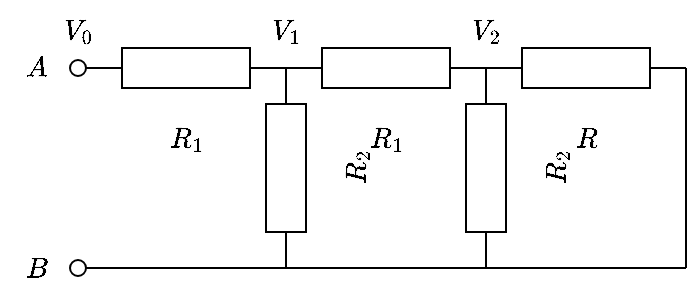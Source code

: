 <mxfile version="18.1.3" type="device"><diagram id="_0CKEwZX5Vqr4jONf-p2" name="Page-1"><mxGraphModel dx="507" dy="411" grid="1" gridSize="10" guides="1" tooltips="1" connect="1" arrows="1" fold="1" page="1" pageScale="1" pageWidth="827" pageHeight="1169" math="1" shadow="0"><root><mxCell id="0"/><mxCell id="1" parent="0"/><mxCell id="A672t0yAwzcUAtvKQA1J-1" value="$$R_1$$" style="pointerEvents=1;verticalLabelPosition=bottom;shadow=0;dashed=0;align=center;html=1;verticalAlign=top;shape=mxgraph.electrical.resistors.resistor_1;" parent="1" vertex="1"><mxGeometry x="190" y="170" width="100" height="20" as="geometry"/></mxCell><mxCell id="A672t0yAwzcUAtvKQA1J-2" value="$$R_2$$" style="pointerEvents=1;verticalLabelPosition=bottom;shadow=0;dashed=0;align=center;html=1;verticalAlign=top;shape=mxgraph.electrical.resistors.resistor_1;rotation=-90;" parent="1" vertex="1"><mxGeometry x="240" y="220" width="100" height="20" as="geometry"/></mxCell><mxCell id="A672t0yAwzcUAtvKQA1J-5" value="$$R$$" style="pointerEvents=1;verticalLabelPosition=bottom;shadow=0;dashed=0;align=center;html=1;verticalAlign=top;shape=mxgraph.electrical.resistors.resistor_1;" parent="1" vertex="1"><mxGeometry x="390" y="170" width="100" height="20" as="geometry"/></mxCell><mxCell id="A672t0yAwzcUAtvKQA1J-7" value="" style="endArrow=none;html=1;rounded=0;entryX=0;entryY=0.5;entryDx=0;entryDy=0;entryPerimeter=0;exitX=0;exitY=0.5;exitDx=0;exitDy=0;exitPerimeter=0;" parent="1" source="A672t0yAwzcUAtvKQA1J-2" edge="1"><mxGeometry width="50" height="50" relative="1" as="geometry"><mxPoint x="390" y="280" as="sourcePoint"/><mxPoint x="490" y="280" as="targetPoint"/></mxGeometry></mxCell><mxCell id="A672t0yAwzcUAtvKQA1J-8" value="" style="ellipse;whiteSpace=wrap;html=1;aspect=fixed;" parent="1" vertex="1"><mxGeometry x="182" y="176" width="8" height="8" as="geometry"/></mxCell><mxCell id="A672t0yAwzcUAtvKQA1J-9" value="" style="ellipse;whiteSpace=wrap;html=1;aspect=fixed;" parent="1" vertex="1"><mxGeometry x="182" y="276" width="8" height="8" as="geometry"/></mxCell><mxCell id="A672t0yAwzcUAtvKQA1J-10" value="" style="endArrow=none;html=1;rounded=0;" parent="1" edge="1"><mxGeometry width="50" height="50" relative="1" as="geometry"><mxPoint x="190" y="280" as="sourcePoint"/><mxPoint x="290" y="280" as="targetPoint"/></mxGeometry></mxCell><mxCell id="A672t0yAwzcUAtvKQA1J-14" value="" style="endArrow=none;html=1;rounded=0;entryX=1;entryY=0.5;entryDx=0;entryDy=0;entryPerimeter=0;" parent="1" target="A672t0yAwzcUAtvKQA1J-5" edge="1"><mxGeometry width="50" height="50" relative="1" as="geometry"><mxPoint x="490" y="280" as="sourcePoint"/><mxPoint x="520" y="310" as="targetPoint"/></mxGeometry></mxCell><mxCell id="A672t0yAwzcUAtvKQA1J-16" value="$$A$$" style="text;html=1;strokeColor=none;fillColor=none;align=center;verticalAlign=middle;whiteSpace=wrap;rounded=0;" parent="1" vertex="1"><mxGeometry x="150" y="165" width="30" height="30" as="geometry"/></mxCell><mxCell id="A672t0yAwzcUAtvKQA1J-17" value="$$B$$" style="text;html=1;strokeColor=none;fillColor=none;align=center;verticalAlign=middle;whiteSpace=wrap;rounded=0;" parent="1" vertex="1"><mxGeometry x="150" y="265" width="30" height="30" as="geometry"/></mxCell><mxCell id="Ube_GKiZBXyvQdTFeRvq-1" value="$$V_0$$" style="text;html=1;strokeColor=none;fillColor=none;align=center;verticalAlign=middle;whiteSpace=wrap;rounded=0;" vertex="1" parent="1"><mxGeometry x="156" y="146" width="60" height="30" as="geometry"/></mxCell><mxCell id="Ube_GKiZBXyvQdTFeRvq-2" value="$$V_1$$" style="text;html=1;strokeColor=none;fillColor=none;align=center;verticalAlign=middle;whiteSpace=wrap;rounded=0;" vertex="1" parent="1"><mxGeometry x="260" y="146" width="60" height="30" as="geometry"/></mxCell><mxCell id="Ube_GKiZBXyvQdTFeRvq-3" value="$$R_1$$" style="pointerEvents=1;verticalLabelPosition=bottom;shadow=0;dashed=0;align=center;html=1;verticalAlign=top;shape=mxgraph.electrical.resistors.resistor_1;" vertex="1" parent="1"><mxGeometry x="290" y="170" width="100" height="20" as="geometry"/></mxCell><mxCell id="Ube_GKiZBXyvQdTFeRvq-4" value="$$R_2$$" style="pointerEvents=1;verticalLabelPosition=bottom;shadow=0;dashed=0;align=center;html=1;verticalAlign=top;shape=mxgraph.electrical.resistors.resistor_1;rotation=-90;" vertex="1" parent="1"><mxGeometry x="340" y="220" width="100" height="20" as="geometry"/></mxCell><mxCell id="Ube_GKiZBXyvQdTFeRvq-5" value="$$V_2$$" style="text;html=1;strokeColor=none;fillColor=none;align=center;verticalAlign=middle;whiteSpace=wrap;rounded=0;" vertex="1" parent="1"><mxGeometry x="360" y="146" width="60" height="30" as="geometry"/></mxCell></root></mxGraphModel></diagram></mxfile>